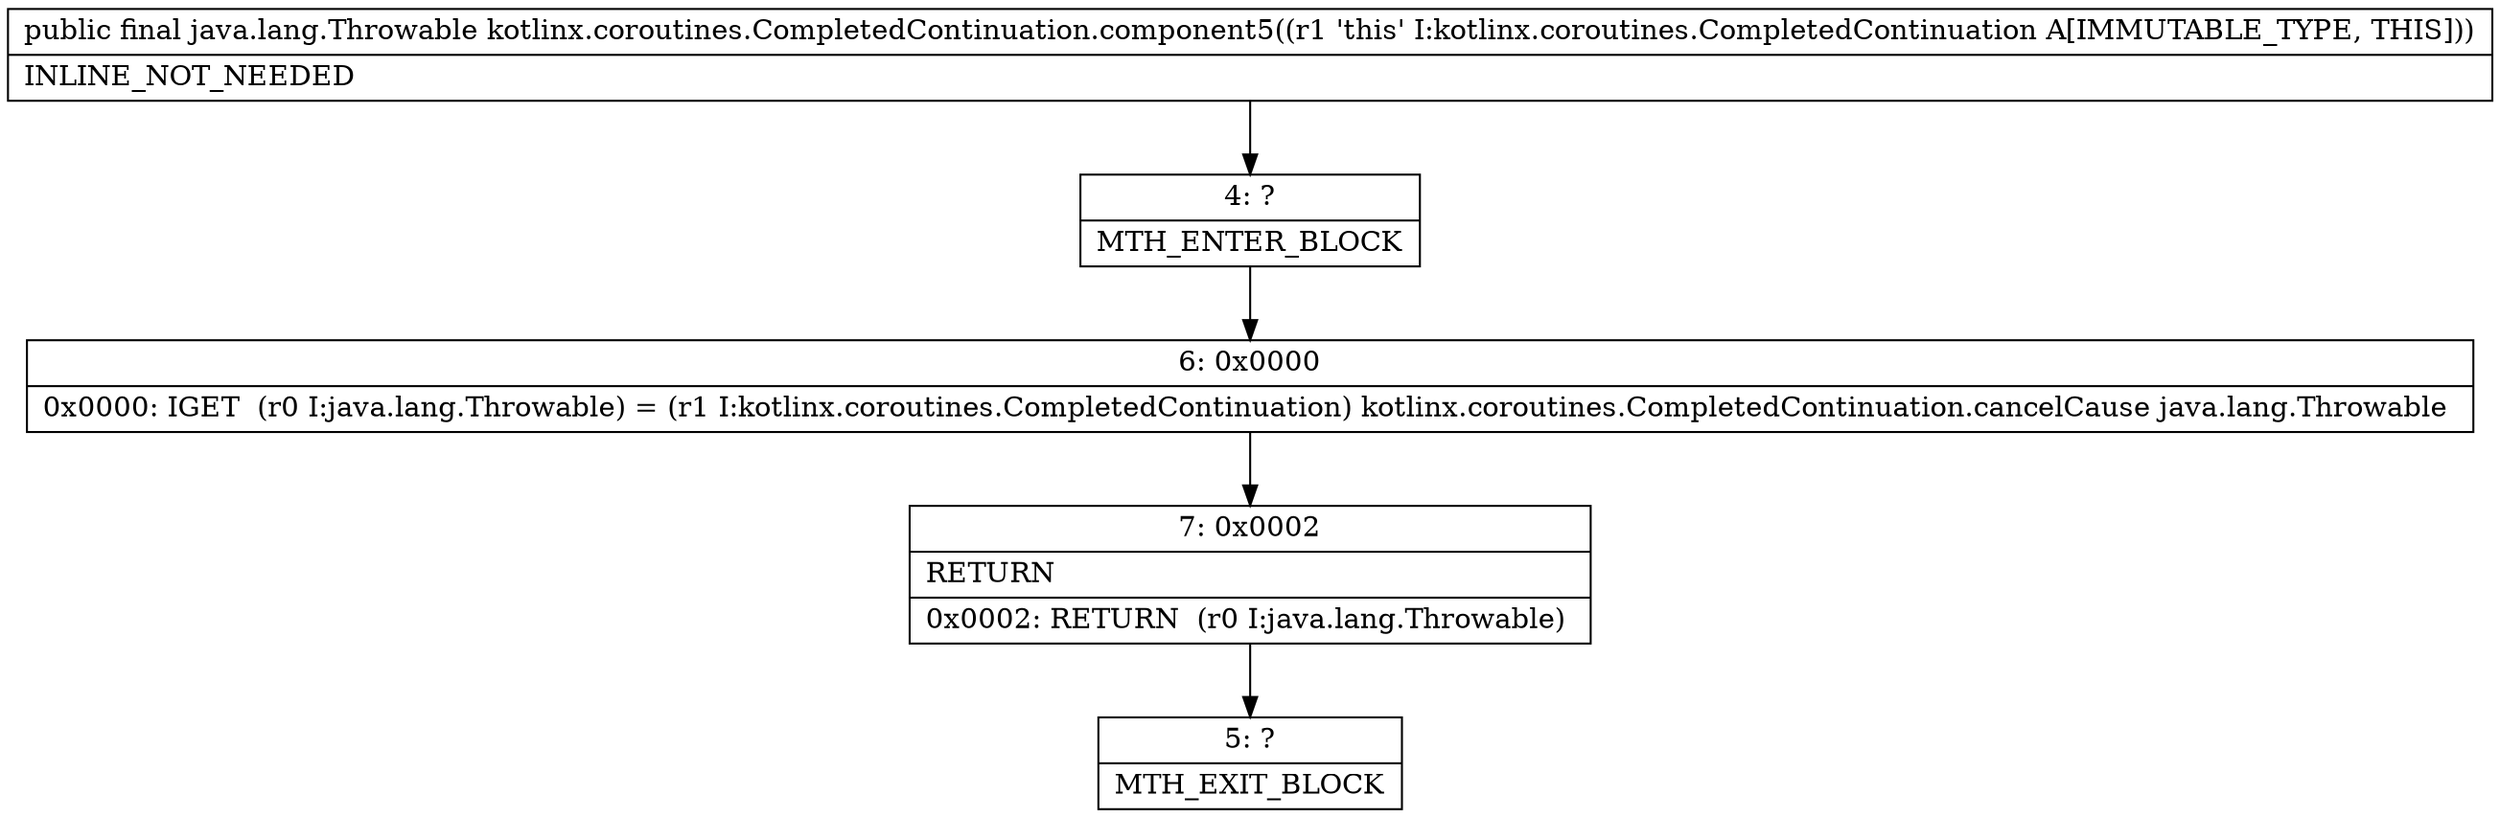 digraph "CFG forkotlinx.coroutines.CompletedContinuation.component5()Ljava\/lang\/Throwable;" {
Node_4 [shape=record,label="{4\:\ ?|MTH_ENTER_BLOCK\l}"];
Node_6 [shape=record,label="{6\:\ 0x0000|0x0000: IGET  (r0 I:java.lang.Throwable) = (r1 I:kotlinx.coroutines.CompletedContinuation) kotlinx.coroutines.CompletedContinuation.cancelCause java.lang.Throwable \l}"];
Node_7 [shape=record,label="{7\:\ 0x0002|RETURN\l|0x0002: RETURN  (r0 I:java.lang.Throwable) \l}"];
Node_5 [shape=record,label="{5\:\ ?|MTH_EXIT_BLOCK\l}"];
MethodNode[shape=record,label="{public final java.lang.Throwable kotlinx.coroutines.CompletedContinuation.component5((r1 'this' I:kotlinx.coroutines.CompletedContinuation A[IMMUTABLE_TYPE, THIS]))  | INLINE_NOT_NEEDED\l}"];
MethodNode -> Node_4;Node_4 -> Node_6;
Node_6 -> Node_7;
Node_7 -> Node_5;
}

